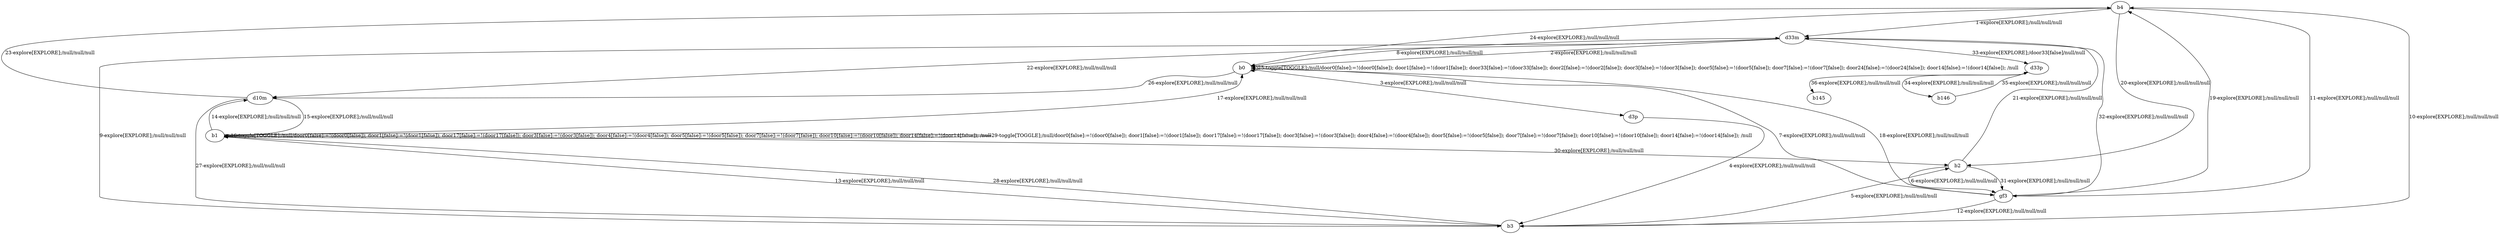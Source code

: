 # Total number of goals covered by this test: 1
# d33p --> b146

digraph g {
"b4" -> "d33m" [label = "1-explore[EXPLORE];/null/null/null"];
"d33m" -> "b0" [label = "2-explore[EXPLORE];/null/null/null"];
"b0" -> "d3p" [label = "3-explore[EXPLORE];/null/null/null"];
"d3p" -> "b3" [label = "4-explore[EXPLORE];/null/null/null"];
"b3" -> "b2" [label = "5-explore[EXPLORE];/null/null/null"];
"b2" -> "gf3" [label = "6-explore[EXPLORE];/null/null/null"];
"gf3" -> "b0" [label = "7-explore[EXPLORE];/null/null/null"];
"b0" -> "d33m" [label = "8-explore[EXPLORE];/null/null/null"];
"d33m" -> "b3" [label = "9-explore[EXPLORE];/null/null/null"];
"b3" -> "b4" [label = "10-explore[EXPLORE];/null/null/null"];
"b4" -> "gf3" [label = "11-explore[EXPLORE];/null/null/null"];
"gf3" -> "b3" [label = "12-explore[EXPLORE];/null/null/null"];
"b3" -> "b1" [label = "13-explore[EXPLORE];/null/null/null"];
"b1" -> "d10m" [label = "14-explore[EXPLORE];/null/null/null"];
"d10m" -> "b1" [label = "15-explore[EXPLORE];/null/null/null"];
"b1" -> "b1" [label = "16-toggle[TOGGLE];/null/door0[false]:=!(door0[false]); door1[false]:=!(door1[false]); door17[false]:=!(door17[false]); door3[false]:=!(door3[false]); door4[false]:=!(door4[false]); door5[false]:=!(door5[false]); door7[false]:=!(door7[false]); door10[false]:=!(door10[false]); door14[false]:=!(door14[false]); /null"];
"b1" -> "b0" [label = "17-explore[EXPLORE];/null/null/null"];
"b0" -> "gf3" [label = "18-explore[EXPLORE];/null/null/null"];
"gf3" -> "b4" [label = "19-explore[EXPLORE];/null/null/null"];
"b4" -> "b2" [label = "20-explore[EXPLORE];/null/null/null"];
"b2" -> "d33m" [label = "21-explore[EXPLORE];/null/null/null"];
"d33m" -> "d10m" [label = "22-explore[EXPLORE];/null/null/null"];
"d10m" -> "b4" [label = "23-explore[EXPLORE];/null/null/null"];
"b4" -> "b0" [label = "24-explore[EXPLORE];/null/null/null"];
"b0" -> "b0" [label = "25-toggle[TOGGLE];/null/door0[false]:=!(door0[false]); door1[false]:=!(door1[false]); door33[false]:=!(door33[false]); door2[false]:=!(door2[false]); door3[false]:=!(door3[false]); door5[false]:=!(door5[false]); door7[false]:=!(door7[false]); door24[false]:=!(door24[false]); door14[false]:=!(door14[false]); /null"];
"b0" -> "d10m" [label = "26-explore[EXPLORE];/null/null/null"];
"d10m" -> "b3" [label = "27-explore[EXPLORE];/null/null/null"];
"b3" -> "b1" [label = "28-explore[EXPLORE];/null/null/null"];
"b1" -> "b1" [label = "29-toggle[TOGGLE];/null/door0[false]:=!(door0[false]); door1[false]:=!(door1[false]); door17[false]:=!(door17[false]); door3[false]:=!(door3[false]); door4[false]:=!(door4[false]); door5[false]:=!(door5[false]); door7[false]:=!(door7[false]); door10[false]:=!(door10[false]); door14[false]:=!(door14[false]); /null"];
"b1" -> "b2" [label = "30-explore[EXPLORE];/null/null/null"];
"b2" -> "gf3" [label = "31-explore[EXPLORE];/null/null/null"];
"gf3" -> "d33m" [label = "32-explore[EXPLORE];/null/null/null"];
"d33m" -> "d33p" [label = "33-explore[EXPLORE];/door33[false]/null/null"];
"d33p" -> "b146" [label = "34-explore[EXPLORE];/null/null/null"];
"b146" -> "d33p" [label = "35-explore[EXPLORE];/null/null/null"];
"d33p" -> "b145" [label = "36-explore[EXPLORE];/null/null/null"];
}